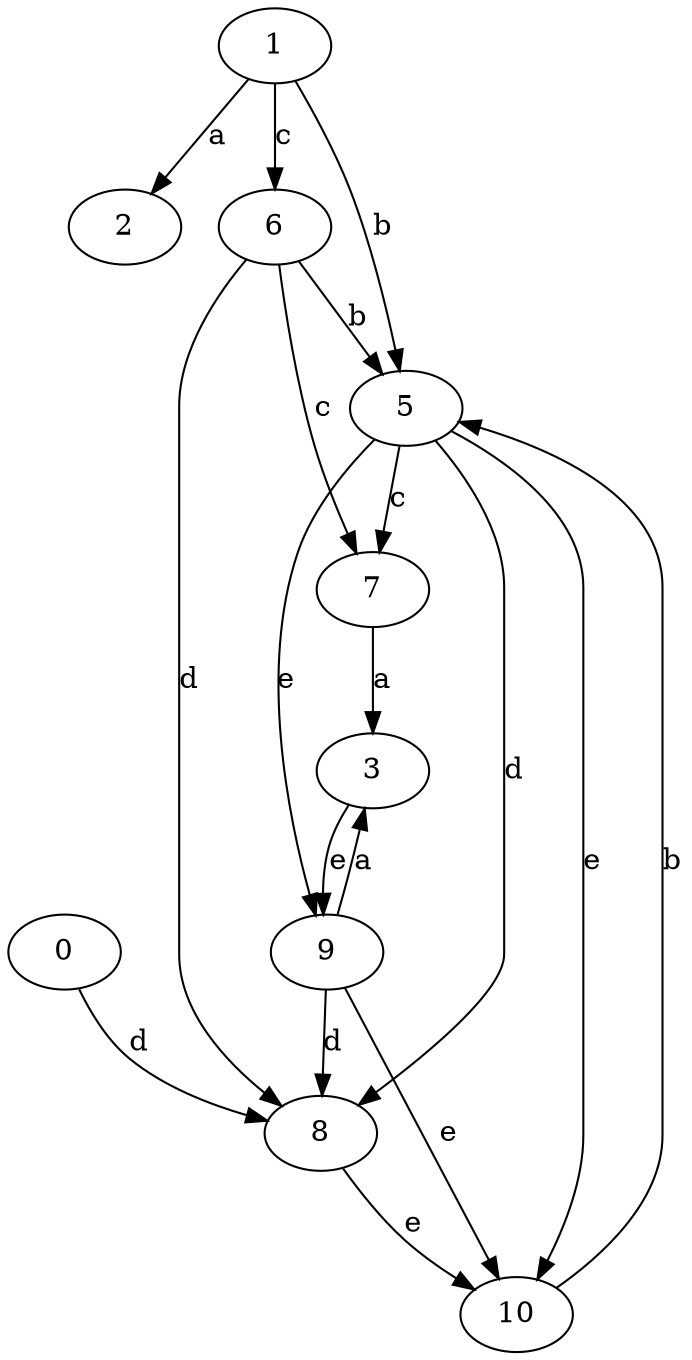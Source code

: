 strict digraph  {
1;
0;
2;
3;
5;
6;
7;
8;
9;
10;
1 -> 2  [label=a];
1 -> 5  [label=b];
1 -> 6  [label=c];
0 -> 8  [label=d];
3 -> 9  [label=e];
5 -> 7  [label=c];
5 -> 8  [label=d];
5 -> 9  [label=e];
5 -> 10  [label=e];
6 -> 5  [label=b];
6 -> 7  [label=c];
6 -> 8  [label=d];
7 -> 3  [label=a];
8 -> 10  [label=e];
9 -> 3  [label=a];
9 -> 8  [label=d];
9 -> 10  [label=e];
10 -> 5  [label=b];
}
